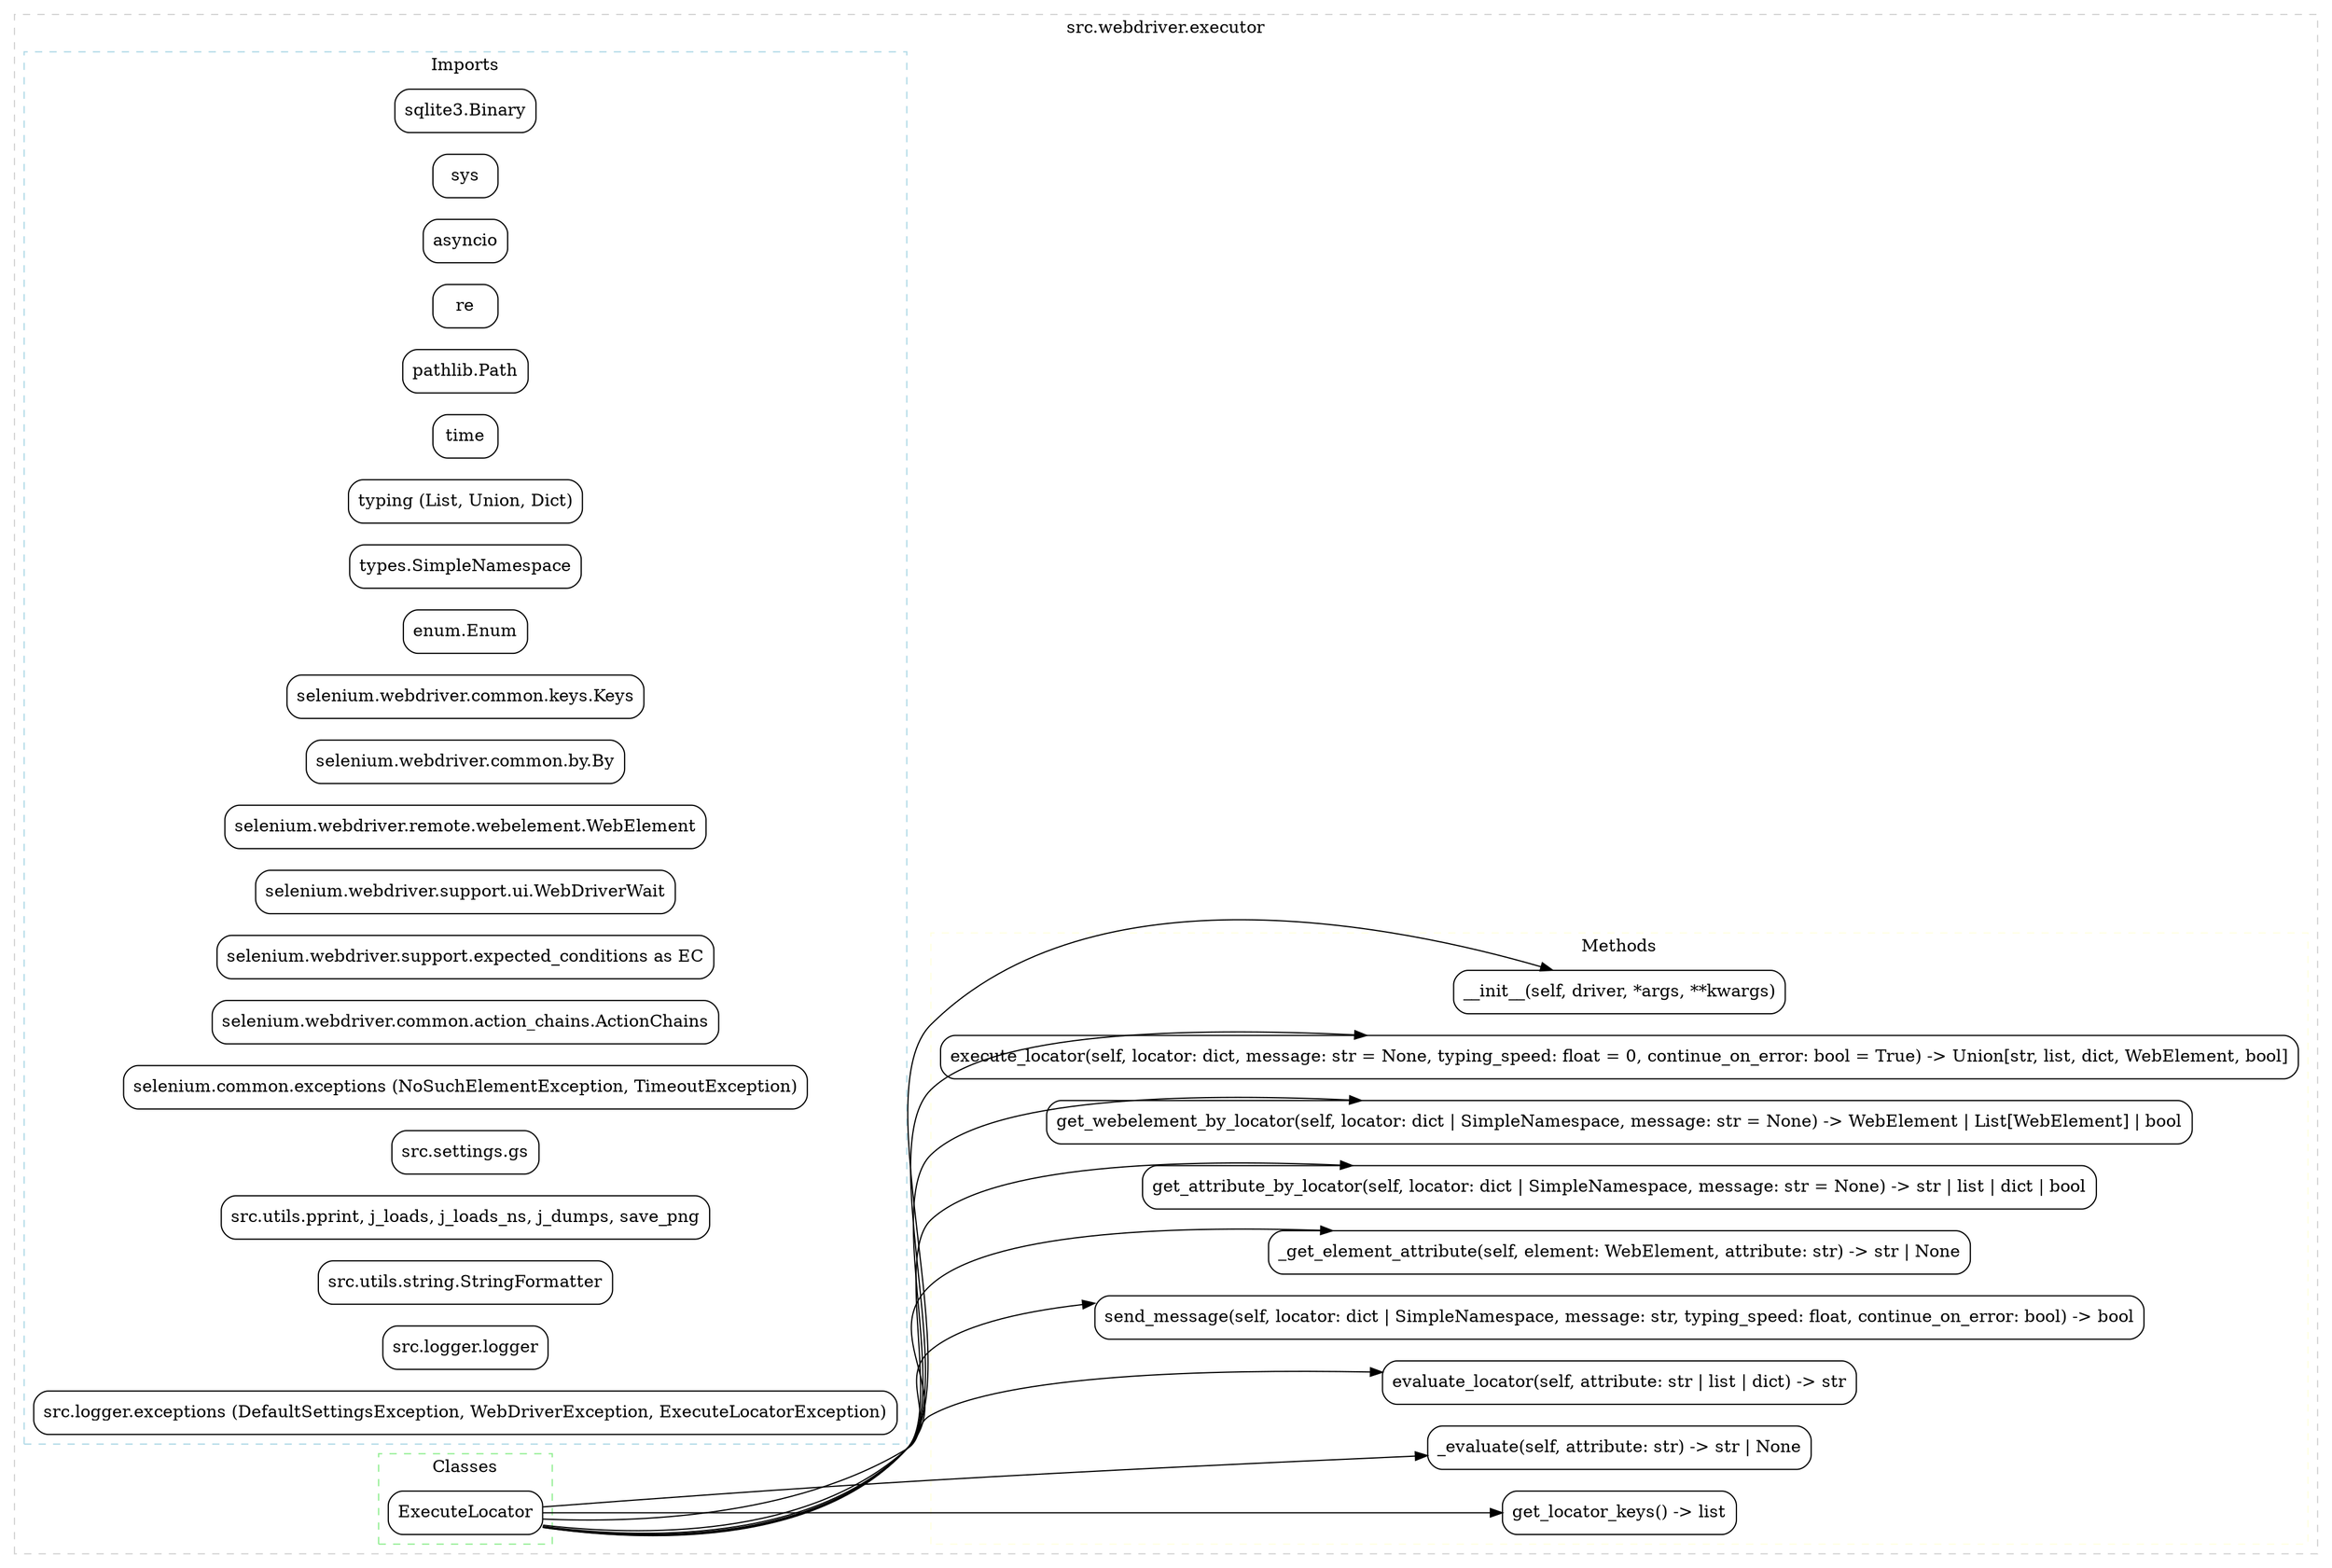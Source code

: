 digraph DependencyTree {
    rankdir=LR;
    node [shape=box, style=rounded];

    subgraph cluster_0 {
        label = "src.webdriver.executor";
        color=lightgrey;
        style=dashed;

        subgraph cluster_imports {
            label = "Imports";
            color=lightblue;

            sqlite3_Binary [label="sqlite3.Binary"];
            sys;
            asyncio;
            re;
            pathlib_Path [label="pathlib.Path"];
            time;
            typing [label="typing (List, Union, Dict)"];
            types_SimpleNamespace [label="types.SimpleNamespace"];
            enum_Enum [label="enum.Enum"];

            selenium_keys [label="selenium.webdriver.common.keys.Keys"];
            selenium_by [label="selenium.webdriver.common.by.By"];
            selenium_webelement [label="selenium.webdriver.remote.webelement.WebElement"];
            selenium_webdriver_wait [label="selenium.webdriver.support.ui.WebDriverWait"];
            selenium_expected_conditions [label="selenium.webdriver.support.expected_conditions as EC"];
            selenium_action_chains [label="selenium.webdriver.common.action_chains.ActionChains"];
            selenium_exceptions [label="selenium.common.exceptions (NoSuchElementException, TimeoutException)"];

            src_settings [label="src.settings.gs"];
            src_utils [label="src.utils.pprint, j_loads, j_loads_ns, j_dumps, save_png"];
            src_utils_string [label="src.utils.string.StringFormatter"];
            src_logger [label="src.logger.logger"];
            src_exceptions [label="src.logger.exceptions (DefaultSettingsException, WebDriverException, ExecuteLocatorException)"];
        }

        subgraph cluster_classes {
            label = "Classes";
            color=lightgreen;

            execute_locator [label="ExecuteLocator"];
        }

        subgraph cluster_methods {
            label = "Methods";
            color=lightyellow;

            execute_locator_init [label="__init__(self, driver, *args, **kwargs)"];
            execute_locator_execute_locator [label="execute_locator(self, locator: dict, message: str = None, typing_speed: float = 0, continue_on_error: bool = True) -> Union[str, list, dict, WebElement, bool]"];
            execute_locator_get_webelement_by_locator [label="get_webelement_by_locator(self, locator: dict | SimpleNamespace, message: str = None) -> WebElement | List[WebElement] | bool"];
            execute_locator_get_attribute_by_locator [label="get_attribute_by_locator(self, locator: dict | SimpleNamespace, message: str = None) -> str | list | dict | bool"];
            execute_locator__get_element_attribute [label="_get_element_attribute(self, element: WebElement, attribute: str) -> str | None"];
            execute_locator_send_message [label="send_message(self, locator: dict | SimpleNamespace, message: str, typing_speed: float, continue_on_error: bool) -> bool"];
            execute_locator_evaluate_locator [label="evaluate_locator(self, attribute: str | list | dict) -> str"];
            execute_locator__evaluate [label="_evaluate(self, attribute: str) -> str | None"];
            execute_locator_get_locator_keys [label="get_locator_keys() -> list"];
        }
    }

    execute_locator -> execute_locator_init;
    execute_locator -> execute_locator_execute_locator;
    execute_locator -> execute_locator_get_webelement_by_locator;
    execute_locator -> execute_locator_get_attribute_by_locator;
    execute_locator -> execute_locator__get_element_attribute;
    execute_locator -> execute_locator_send_message;
    execute_locator -> execute_locator_evaluate_locator;
    execute_locator -> execute_locator__evaluate;
    execute_locator -> execute_locator_get_locator_keys;
}
